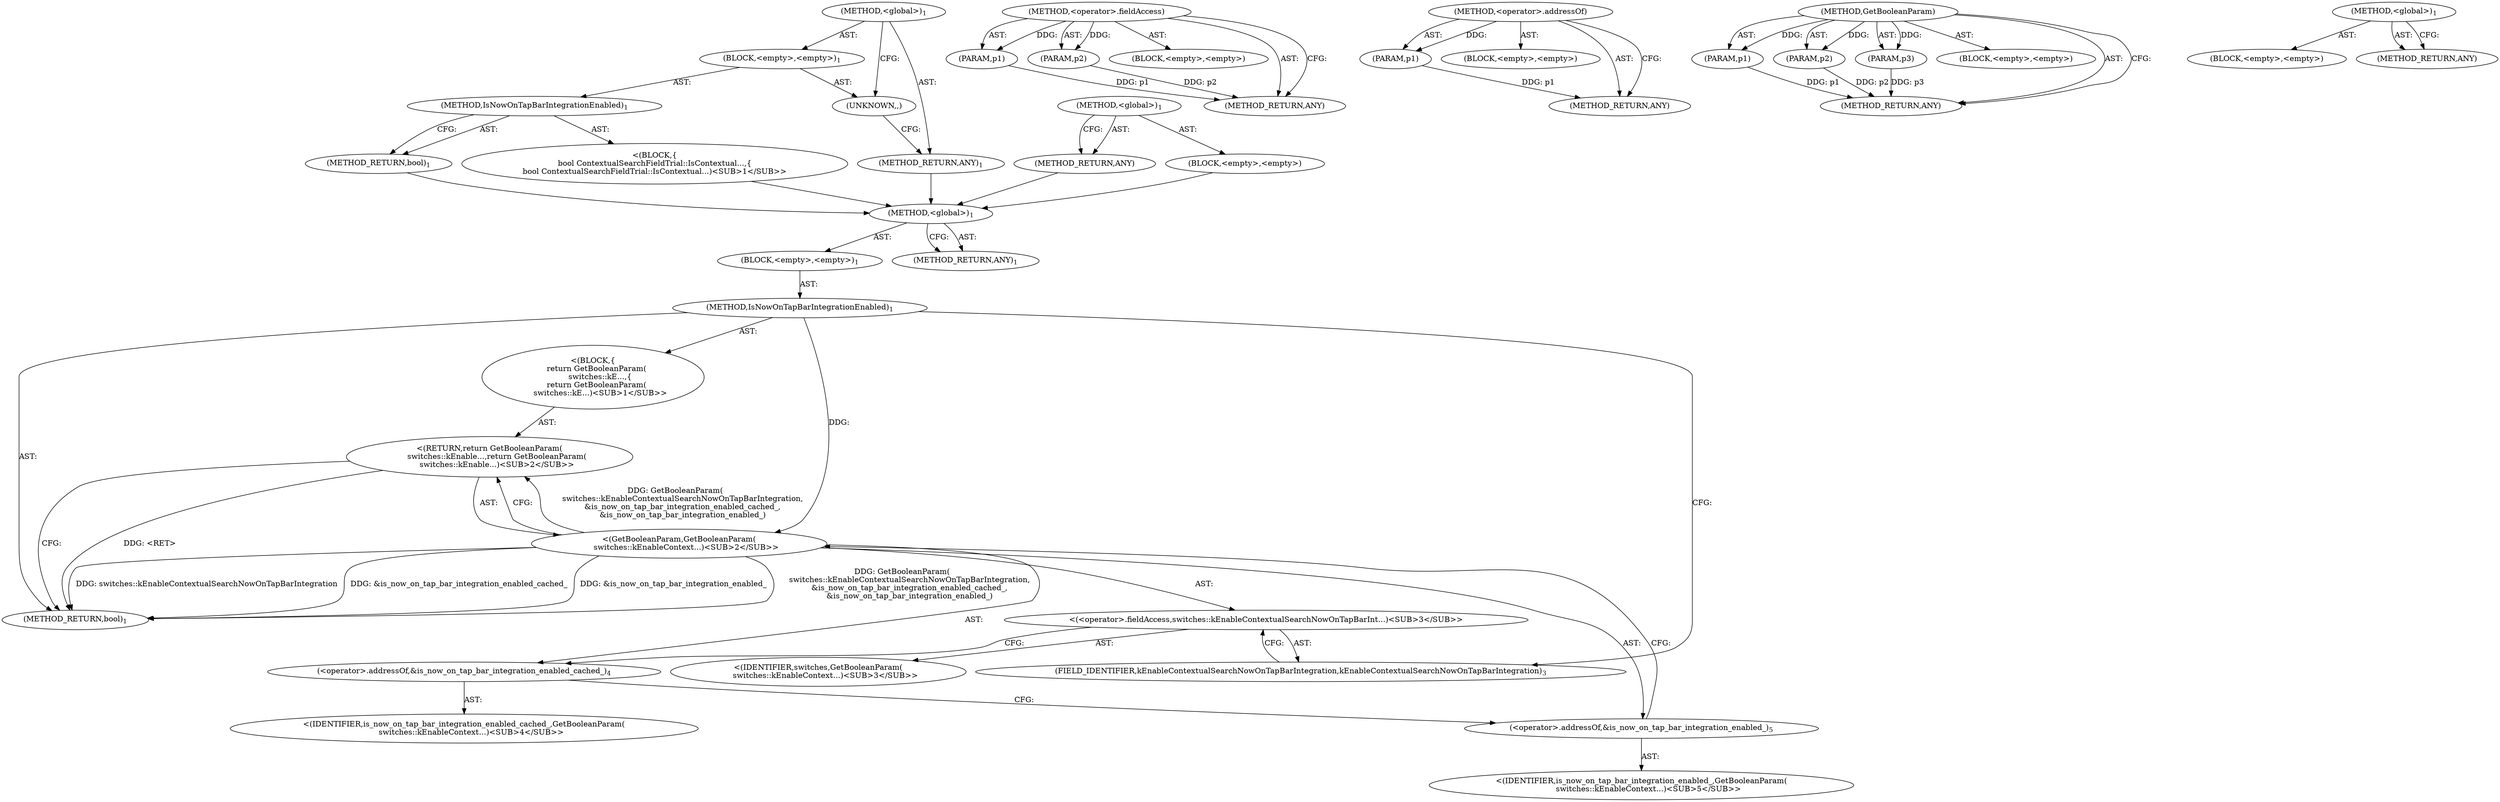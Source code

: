 digraph "&lt;global&gt;" {
vulnerable_6 [label=<(METHOD,&lt;global&gt;)<SUB>1</SUB>>];
vulnerable_7 [label=<(BLOCK,&lt;empty&gt;,&lt;empty&gt;)<SUB>1</SUB>>];
vulnerable_8 [label=<(METHOD,IsNowOnTapBarIntegrationEnabled)<SUB>1</SUB>>];
vulnerable_9 [label="<(BLOCK,{
   return GetBooleanParam(
      switches::kE...,{
   return GetBooleanParam(
      switches::kE...)<SUB>1</SUB>>"];
vulnerable_10 [label="<(RETURN,return GetBooleanParam(
      switches::kEnable...,return GetBooleanParam(
      switches::kEnable...)<SUB>2</SUB>>"];
vulnerable_11 [label="<(GetBooleanParam,GetBooleanParam(
      switches::kEnableContext...)<SUB>2</SUB>>"];
vulnerable_12 [label="<(&lt;operator&gt;.fieldAccess,switches::kEnableContextualSearchNowOnTapBarInt...)<SUB>3</SUB>>"];
vulnerable_13 [label="<(IDENTIFIER,switches,GetBooleanParam(
      switches::kEnableContext...)<SUB>3</SUB>>"];
vulnerable_14 [label=<(FIELD_IDENTIFIER,kEnableContextualSearchNowOnTapBarIntegration,kEnableContextualSearchNowOnTapBarIntegration)<SUB>3</SUB>>];
vulnerable_15 [label=<(&lt;operator&gt;.addressOf,&amp;is_now_on_tap_bar_integration_enabled_cached_)<SUB>4</SUB>>];
vulnerable_16 [label="<(IDENTIFIER,is_now_on_tap_bar_integration_enabled_cached_,GetBooleanParam(
      switches::kEnableContext...)<SUB>4</SUB>>"];
vulnerable_17 [label=<(&lt;operator&gt;.addressOf,&amp;is_now_on_tap_bar_integration_enabled_)<SUB>5</SUB>>];
vulnerable_18 [label="<(IDENTIFIER,is_now_on_tap_bar_integration_enabled_,GetBooleanParam(
      switches::kEnableContext...)<SUB>5</SUB>>"];
vulnerable_19 [label=<(METHOD_RETURN,bool)<SUB>1</SUB>>];
vulnerable_21 [label=<(METHOD_RETURN,ANY)<SUB>1</SUB>>];
vulnerable_44 [label=<(METHOD,&lt;operator&gt;.fieldAccess)>];
vulnerable_45 [label=<(PARAM,p1)>];
vulnerable_46 [label=<(PARAM,p2)>];
vulnerable_47 [label=<(BLOCK,&lt;empty&gt;,&lt;empty&gt;)>];
vulnerable_48 [label=<(METHOD_RETURN,ANY)>];
vulnerable_49 [label=<(METHOD,&lt;operator&gt;.addressOf)>];
vulnerable_50 [label=<(PARAM,p1)>];
vulnerable_51 [label=<(BLOCK,&lt;empty&gt;,&lt;empty&gt;)>];
vulnerable_52 [label=<(METHOD_RETURN,ANY)>];
vulnerable_38 [label=<(METHOD,GetBooleanParam)>];
vulnerable_39 [label=<(PARAM,p1)>];
vulnerable_40 [label=<(PARAM,p2)>];
vulnerable_41 [label=<(PARAM,p3)>];
vulnerable_42 [label=<(BLOCK,&lt;empty&gt;,&lt;empty&gt;)>];
vulnerable_43 [label=<(METHOD_RETURN,ANY)>];
vulnerable_32 [label=<(METHOD,&lt;global&gt;)<SUB>1</SUB>>];
vulnerable_33 [label=<(BLOCK,&lt;empty&gt;,&lt;empty&gt;)>];
vulnerable_34 [label=<(METHOD_RETURN,ANY)>];
fixed_6 [label=<(METHOD,&lt;global&gt;)<SUB>1</SUB>>];
fixed_7 [label=<(BLOCK,&lt;empty&gt;,&lt;empty&gt;)<SUB>1</SUB>>];
fixed_8 [label=<(METHOD,IsNowOnTapBarIntegrationEnabled)<SUB>1</SUB>>];
fixed_9 [label="<(BLOCK,{
bool ContextualSearchFieldTrial::IsContextual...,{
bool ContextualSearchFieldTrial::IsContextual...)<SUB>1</SUB>>"];
fixed_10 [label=<(METHOD_RETURN,bool)<SUB>1</SUB>>];
fixed_12 [label=<(UNKNOWN,,)>];
fixed_13 [label=<(METHOD_RETURN,ANY)<SUB>1</SUB>>];
fixed_22 [label=<(METHOD,&lt;global&gt;)<SUB>1</SUB>>];
fixed_23 [label=<(BLOCK,&lt;empty&gt;,&lt;empty&gt;)>];
fixed_24 [label=<(METHOD_RETURN,ANY)>];
vulnerable_6 -> vulnerable_7  [key=0, label="AST: "];
vulnerable_6 -> vulnerable_21  [key=0, label="AST: "];
vulnerable_6 -> vulnerable_21  [key=1, label="CFG: "];
vulnerable_7 -> vulnerable_8  [key=0, label="AST: "];
vulnerable_8 -> vulnerable_9  [key=0, label="AST: "];
vulnerable_8 -> vulnerable_19  [key=0, label="AST: "];
vulnerable_8 -> vulnerable_14  [key=0, label="CFG: "];
vulnerable_8 -> vulnerable_11  [key=0, label="DDG: "];
vulnerable_9 -> vulnerable_10  [key=0, label="AST: "];
vulnerable_10 -> vulnerable_11  [key=0, label="AST: "];
vulnerable_10 -> vulnerable_19  [key=0, label="CFG: "];
vulnerable_10 -> vulnerable_19  [key=1, label="DDG: &lt;RET&gt;"];
vulnerable_11 -> vulnerable_12  [key=0, label="AST: "];
vulnerable_11 -> vulnerable_15  [key=0, label="AST: "];
vulnerable_11 -> vulnerable_17  [key=0, label="AST: "];
vulnerable_11 -> vulnerable_10  [key=0, label="CFG: "];
vulnerable_11 -> vulnerable_10  [key=1, label="DDG: GetBooleanParam(
      switches::kEnableContextualSearchNowOnTapBarIntegration,
      &amp;is_now_on_tap_bar_integration_enabled_cached_,
      &amp;is_now_on_tap_bar_integration_enabled_)"];
vulnerable_11 -> vulnerable_19  [key=0, label="DDG: switches::kEnableContextualSearchNowOnTapBarIntegration"];
vulnerable_11 -> vulnerable_19  [key=1, label="DDG: &amp;is_now_on_tap_bar_integration_enabled_cached_"];
vulnerable_11 -> vulnerable_19  [key=2, label="DDG: &amp;is_now_on_tap_bar_integration_enabled_"];
vulnerable_11 -> vulnerable_19  [key=3, label="DDG: GetBooleanParam(
      switches::kEnableContextualSearchNowOnTapBarIntegration,
      &amp;is_now_on_tap_bar_integration_enabled_cached_,
      &amp;is_now_on_tap_bar_integration_enabled_)"];
vulnerable_12 -> vulnerable_13  [key=0, label="AST: "];
vulnerable_12 -> vulnerable_14  [key=0, label="AST: "];
vulnerable_12 -> vulnerable_15  [key=0, label="CFG: "];
vulnerable_14 -> vulnerable_12  [key=0, label="CFG: "];
vulnerable_15 -> vulnerable_16  [key=0, label="AST: "];
vulnerable_15 -> vulnerable_17  [key=0, label="CFG: "];
vulnerable_17 -> vulnerable_18  [key=0, label="AST: "];
vulnerable_17 -> vulnerable_11  [key=0, label="CFG: "];
vulnerable_44 -> vulnerable_45  [key=0, label="AST: "];
vulnerable_44 -> vulnerable_45  [key=1, label="DDG: "];
vulnerable_44 -> vulnerable_47  [key=0, label="AST: "];
vulnerable_44 -> vulnerable_46  [key=0, label="AST: "];
vulnerable_44 -> vulnerable_46  [key=1, label="DDG: "];
vulnerable_44 -> vulnerable_48  [key=0, label="AST: "];
vulnerable_44 -> vulnerable_48  [key=1, label="CFG: "];
vulnerable_45 -> vulnerable_48  [key=0, label="DDG: p1"];
vulnerable_46 -> vulnerable_48  [key=0, label="DDG: p2"];
vulnerable_49 -> vulnerable_50  [key=0, label="AST: "];
vulnerable_49 -> vulnerable_50  [key=1, label="DDG: "];
vulnerable_49 -> vulnerable_51  [key=0, label="AST: "];
vulnerable_49 -> vulnerable_52  [key=0, label="AST: "];
vulnerable_49 -> vulnerable_52  [key=1, label="CFG: "];
vulnerable_50 -> vulnerable_52  [key=0, label="DDG: p1"];
vulnerable_38 -> vulnerable_39  [key=0, label="AST: "];
vulnerable_38 -> vulnerable_39  [key=1, label="DDG: "];
vulnerable_38 -> vulnerable_42  [key=0, label="AST: "];
vulnerable_38 -> vulnerable_40  [key=0, label="AST: "];
vulnerable_38 -> vulnerable_40  [key=1, label="DDG: "];
vulnerable_38 -> vulnerable_43  [key=0, label="AST: "];
vulnerable_38 -> vulnerable_43  [key=1, label="CFG: "];
vulnerable_38 -> vulnerable_41  [key=0, label="AST: "];
vulnerable_38 -> vulnerable_41  [key=1, label="DDG: "];
vulnerable_39 -> vulnerable_43  [key=0, label="DDG: p1"];
vulnerable_40 -> vulnerable_43  [key=0, label="DDG: p2"];
vulnerable_41 -> vulnerable_43  [key=0, label="DDG: p3"];
vulnerable_32 -> vulnerable_33  [key=0, label="AST: "];
vulnerable_32 -> vulnerable_34  [key=0, label="AST: "];
vulnerable_32 -> vulnerable_34  [key=1, label="CFG: "];
fixed_6 -> fixed_7  [key=0, label="AST: "];
fixed_6 -> fixed_13  [key=0, label="AST: "];
fixed_6 -> fixed_12  [key=0, label="CFG: "];
fixed_7 -> fixed_8  [key=0, label="AST: "];
fixed_7 -> fixed_12  [key=0, label="AST: "];
fixed_8 -> fixed_9  [key=0, label="AST: "];
fixed_8 -> fixed_10  [key=0, label="AST: "];
fixed_8 -> fixed_10  [key=1, label="CFG: "];
fixed_9 -> vulnerable_6  [key=0];
fixed_10 -> vulnerable_6  [key=0];
fixed_12 -> fixed_13  [key=0, label="CFG: "];
fixed_13 -> vulnerable_6  [key=0];
fixed_22 -> fixed_23  [key=0, label="AST: "];
fixed_22 -> fixed_24  [key=0, label="AST: "];
fixed_22 -> fixed_24  [key=1, label="CFG: "];
fixed_23 -> vulnerable_6  [key=0];
fixed_24 -> vulnerable_6  [key=0];
}
